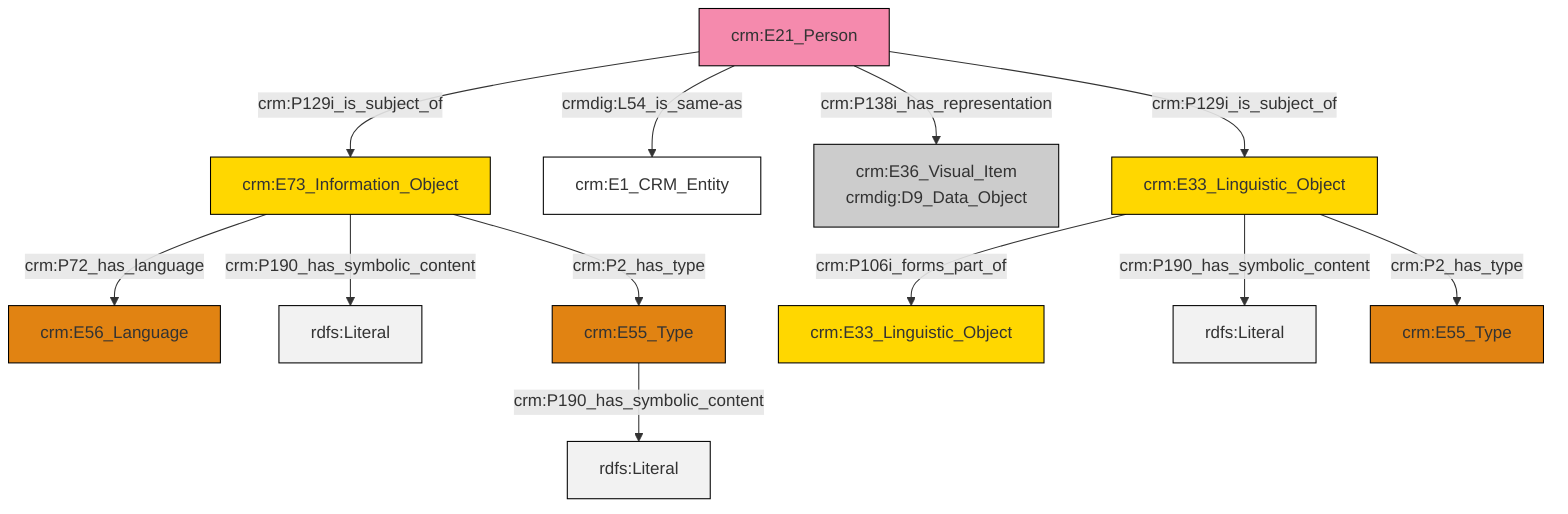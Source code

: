 graph TD
classDef Literal fill:#f2f2f2,stroke:#000000;
classDef CRM_Entity fill:#FFFFFF,stroke:#000000;
classDef Temporal_Entity fill:#00C9E6, stroke:#000000;
classDef Type fill:#E18312, stroke:#000000;
classDef Time-Span fill:#2C9C91, stroke:#000000;
classDef Appellation fill:#FFEB7F, stroke:#000000;
classDef Place fill:#008836, stroke:#000000;
classDef Persistent_Item fill:#B266B2, stroke:#000000;
classDef Conceptual_Object fill:#FFD700, stroke:#000000;
classDef Physical_Thing fill:#D2B48C, stroke:#000000;
classDef Actor fill:#f58aad, stroke:#000000;
classDef PC_Classes fill:#4ce600, stroke:#000000;
classDef Multi fill:#cccccc,stroke:#000000;

0["crm:E21_Person"]:::Actor -->|crm:P129i_is_subject_of| 1["crm:E73_Information_Object"]:::Conceptual_Object
0["crm:E21_Person"]:::Actor -->|crmdig:L54_is_same-as| 4["crm:E1_CRM_Entity"]:::CRM_Entity
1["crm:E73_Information_Object"]:::Conceptual_Object -->|crm:P72_has_language| 5["crm:E56_Language"]:::Type
1["crm:E73_Information_Object"]:::Conceptual_Object -->|crm:P190_has_symbolic_content| 6[rdfs:Literal]:::Literal
0["crm:E21_Person"]:::Actor -->|crm:P138i_has_representation| 10["crm:E36_Visual_Item<br>crmdig:D9_Data_Object"]:::Multi
0["crm:E21_Person"]:::Actor -->|crm:P129i_is_subject_of| 11["crm:E33_Linguistic_Object"]:::Conceptual_Object
16["crm:E55_Type"]:::Type -->|crm:P190_has_symbolic_content| 17[rdfs:Literal]:::Literal
1["crm:E73_Information_Object"]:::Conceptual_Object -->|crm:P2_has_type| 16["crm:E55_Type"]:::Type
11["crm:E33_Linguistic_Object"]:::Conceptual_Object -->|crm:P106i_forms_part_of| 2["crm:E33_Linguistic_Object"]:::Conceptual_Object
11["crm:E33_Linguistic_Object"]:::Conceptual_Object -->|crm:P190_has_symbolic_content| 22[rdfs:Literal]:::Literal
11["crm:E33_Linguistic_Object"]:::Conceptual_Object -->|crm:P2_has_type| 8["crm:E55_Type"]:::Type